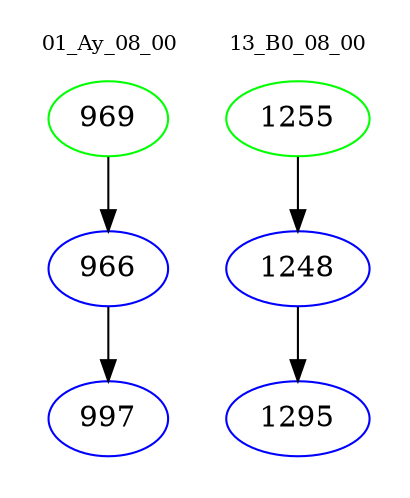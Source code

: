 digraph{
subgraph cluster_0 {
color = white
label = "01_Ay_08_00";
fontsize=10;
T0_969 [label="969", color="green"]
T0_969 -> T0_966 [color="black"]
T0_966 [label="966", color="blue"]
T0_966 -> T0_997 [color="black"]
T0_997 [label="997", color="blue"]
}
subgraph cluster_1 {
color = white
label = "13_B0_08_00";
fontsize=10;
T1_1255 [label="1255", color="green"]
T1_1255 -> T1_1248 [color="black"]
T1_1248 [label="1248", color="blue"]
T1_1248 -> T1_1295 [color="black"]
T1_1295 [label="1295", color="blue"]
}
}
